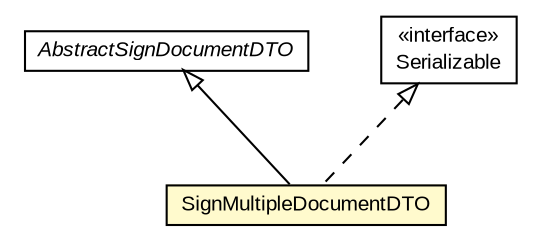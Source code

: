 #!/usr/local/bin/dot
#
# Class diagram 
# Generated by UMLGraph version R5_6-24-gf6e263 (http://www.umlgraph.org/)
#

digraph G {
	edge [fontname="arial",fontsize=10,labelfontname="arial",labelfontsize=10];
	node [fontname="arial",fontsize=10,shape=plaintext];
	nodesep=0.25;
	ranksep=0.5;
	// eu.europa.esig.dss.signature.SignMultipleDocumentDTO
	c604433 [label=<<table title="eu.europa.esig.dss.signature.SignMultipleDocumentDTO" border="0" cellborder="1" cellspacing="0" cellpadding="2" port="p" bgcolor="lemonChiffon" href="./SignMultipleDocumentDTO.html">
		<tr><td><table border="0" cellspacing="0" cellpadding="1">
<tr><td align="center" balign="center"> SignMultipleDocumentDTO </td></tr>
		</table></td></tr>
		</table>>, URL="./SignMultipleDocumentDTO.html", fontname="arial", fontcolor="black", fontsize=10.0];
	// eu.europa.esig.dss.signature.AbstractSignDocumentDTO
	c604439 [label=<<table title="eu.europa.esig.dss.signature.AbstractSignDocumentDTO" border="0" cellborder="1" cellspacing="0" cellpadding="2" port="p" href="./AbstractSignDocumentDTO.html">
		<tr><td><table border="0" cellspacing="0" cellpadding="1">
<tr><td align="center" balign="center"><font face="arial italic"> AbstractSignDocumentDTO </font></td></tr>
		</table></td></tr>
		</table>>, URL="./AbstractSignDocumentDTO.html", fontname="arial", fontcolor="black", fontsize=10.0];
	//eu.europa.esig.dss.signature.SignMultipleDocumentDTO extends eu.europa.esig.dss.signature.AbstractSignDocumentDTO
	c604439:p -> c604433:p [dir=back,arrowtail=empty];
	//eu.europa.esig.dss.signature.SignMultipleDocumentDTO implements java.io.Serializable
	c605240:p -> c604433:p [dir=back,arrowtail=empty,style=dashed];
	// java.io.Serializable
	c605240 [label=<<table title="java.io.Serializable" border="0" cellborder="1" cellspacing="0" cellpadding="2" port="p" href="http://java.sun.com/j2se/1.4.2/docs/api/java/io/Serializable.html">
		<tr><td><table border="0" cellspacing="0" cellpadding="1">
<tr><td align="center" balign="center"> &#171;interface&#187; </td></tr>
<tr><td align="center" balign="center"> Serializable </td></tr>
		</table></td></tr>
		</table>>, URL="http://java.sun.com/j2se/1.4.2/docs/api/java/io/Serializable.html", fontname="arial", fontcolor="black", fontsize=10.0];
}

